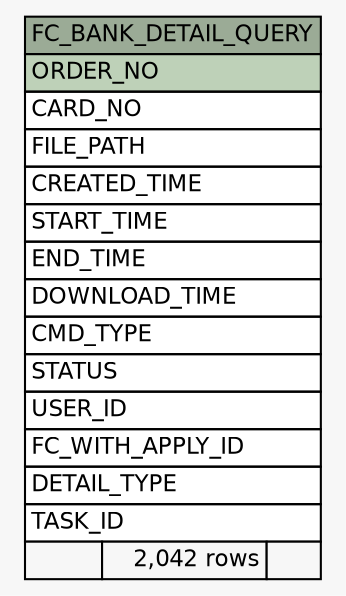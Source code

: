 // dot 2.26.0 on Linux 2.6.32-504.8.1.el6.x86_64
// SchemaSpy rev 590
digraph "FC_BANK_DETAIL_QUERY" {
  graph [
    rankdir="RL"
    bgcolor="#f7f7f7"
    nodesep="0.18"
    ranksep="0.46"
    fontname="Helvetica"
    fontsize="11"
  ];
  node [
    fontname="Helvetica"
    fontsize="11"
    shape="plaintext"
  ];
  edge [
    arrowsize="0.8"
  ];
  "FC_BANK_DETAIL_QUERY" [
    label=<
    <TABLE BORDER="0" CELLBORDER="1" CELLSPACING="0" BGCOLOR="#ffffff">
      <TR><TD COLSPAN="3" BGCOLOR="#9bab96" ALIGN="CENTER">FC_BANK_DETAIL_QUERY</TD></TR>
      <TR><TD PORT="ORDER_NO" COLSPAN="3" BGCOLOR="#bed1b8" ALIGN="LEFT">ORDER_NO</TD></TR>
      <TR><TD PORT="CARD_NO" COLSPAN="3" ALIGN="LEFT">CARD_NO</TD></TR>
      <TR><TD PORT="FILE_PATH" COLSPAN="3" ALIGN="LEFT">FILE_PATH</TD></TR>
      <TR><TD PORT="CREATED_TIME" COLSPAN="3" ALIGN="LEFT">CREATED_TIME</TD></TR>
      <TR><TD PORT="START_TIME" COLSPAN="3" ALIGN="LEFT">START_TIME</TD></TR>
      <TR><TD PORT="END_TIME" COLSPAN="3" ALIGN="LEFT">END_TIME</TD></TR>
      <TR><TD PORT="DOWNLOAD_TIME" COLSPAN="3" ALIGN="LEFT">DOWNLOAD_TIME</TD></TR>
      <TR><TD PORT="CMD_TYPE" COLSPAN="3" ALIGN="LEFT">CMD_TYPE</TD></TR>
      <TR><TD PORT="STATUS" COLSPAN="3" ALIGN="LEFT">STATUS</TD></TR>
      <TR><TD PORT="USER_ID" COLSPAN="3" ALIGN="LEFT">USER_ID</TD></TR>
      <TR><TD PORT="FC_WITH_APPLY_ID" COLSPAN="3" ALIGN="LEFT">FC_WITH_APPLY_ID</TD></TR>
      <TR><TD PORT="DETAIL_TYPE" COLSPAN="3" ALIGN="LEFT">DETAIL_TYPE</TD></TR>
      <TR><TD PORT="TASK_ID" COLSPAN="3" ALIGN="LEFT">TASK_ID</TD></TR>
      <TR><TD ALIGN="LEFT" BGCOLOR="#f7f7f7">  </TD><TD ALIGN="RIGHT" BGCOLOR="#f7f7f7">2,042 rows</TD><TD ALIGN="RIGHT" BGCOLOR="#f7f7f7">  </TD></TR>
    </TABLE>>
    URL="tables/FC_BANK_DETAIL_QUERY.html"
    tooltip="FC_BANK_DETAIL_QUERY"
  ];
}
